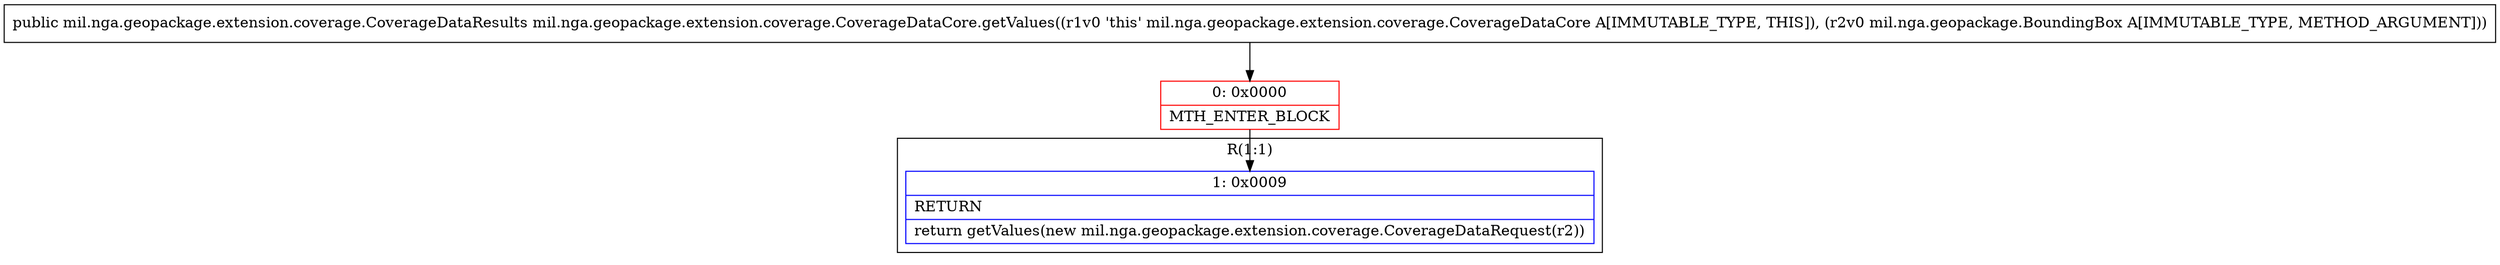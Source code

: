 digraph "CFG formil.nga.geopackage.extension.coverage.CoverageDataCore.getValues(Lmil\/nga\/geopackage\/BoundingBox;)Lmil\/nga\/geopackage\/extension\/coverage\/CoverageDataResults;" {
subgraph cluster_Region_804712315 {
label = "R(1:1)";
node [shape=record,color=blue];
Node_1 [shape=record,label="{1\:\ 0x0009|RETURN\l|return getValues(new mil.nga.geopackage.extension.coverage.CoverageDataRequest(r2))\l}"];
}
Node_0 [shape=record,color=red,label="{0\:\ 0x0000|MTH_ENTER_BLOCK\l}"];
MethodNode[shape=record,label="{public mil.nga.geopackage.extension.coverage.CoverageDataResults mil.nga.geopackage.extension.coverage.CoverageDataCore.getValues((r1v0 'this' mil.nga.geopackage.extension.coverage.CoverageDataCore A[IMMUTABLE_TYPE, THIS]), (r2v0 mil.nga.geopackage.BoundingBox A[IMMUTABLE_TYPE, METHOD_ARGUMENT])) }"];
MethodNode -> Node_0;
Node_0 -> Node_1;
}

